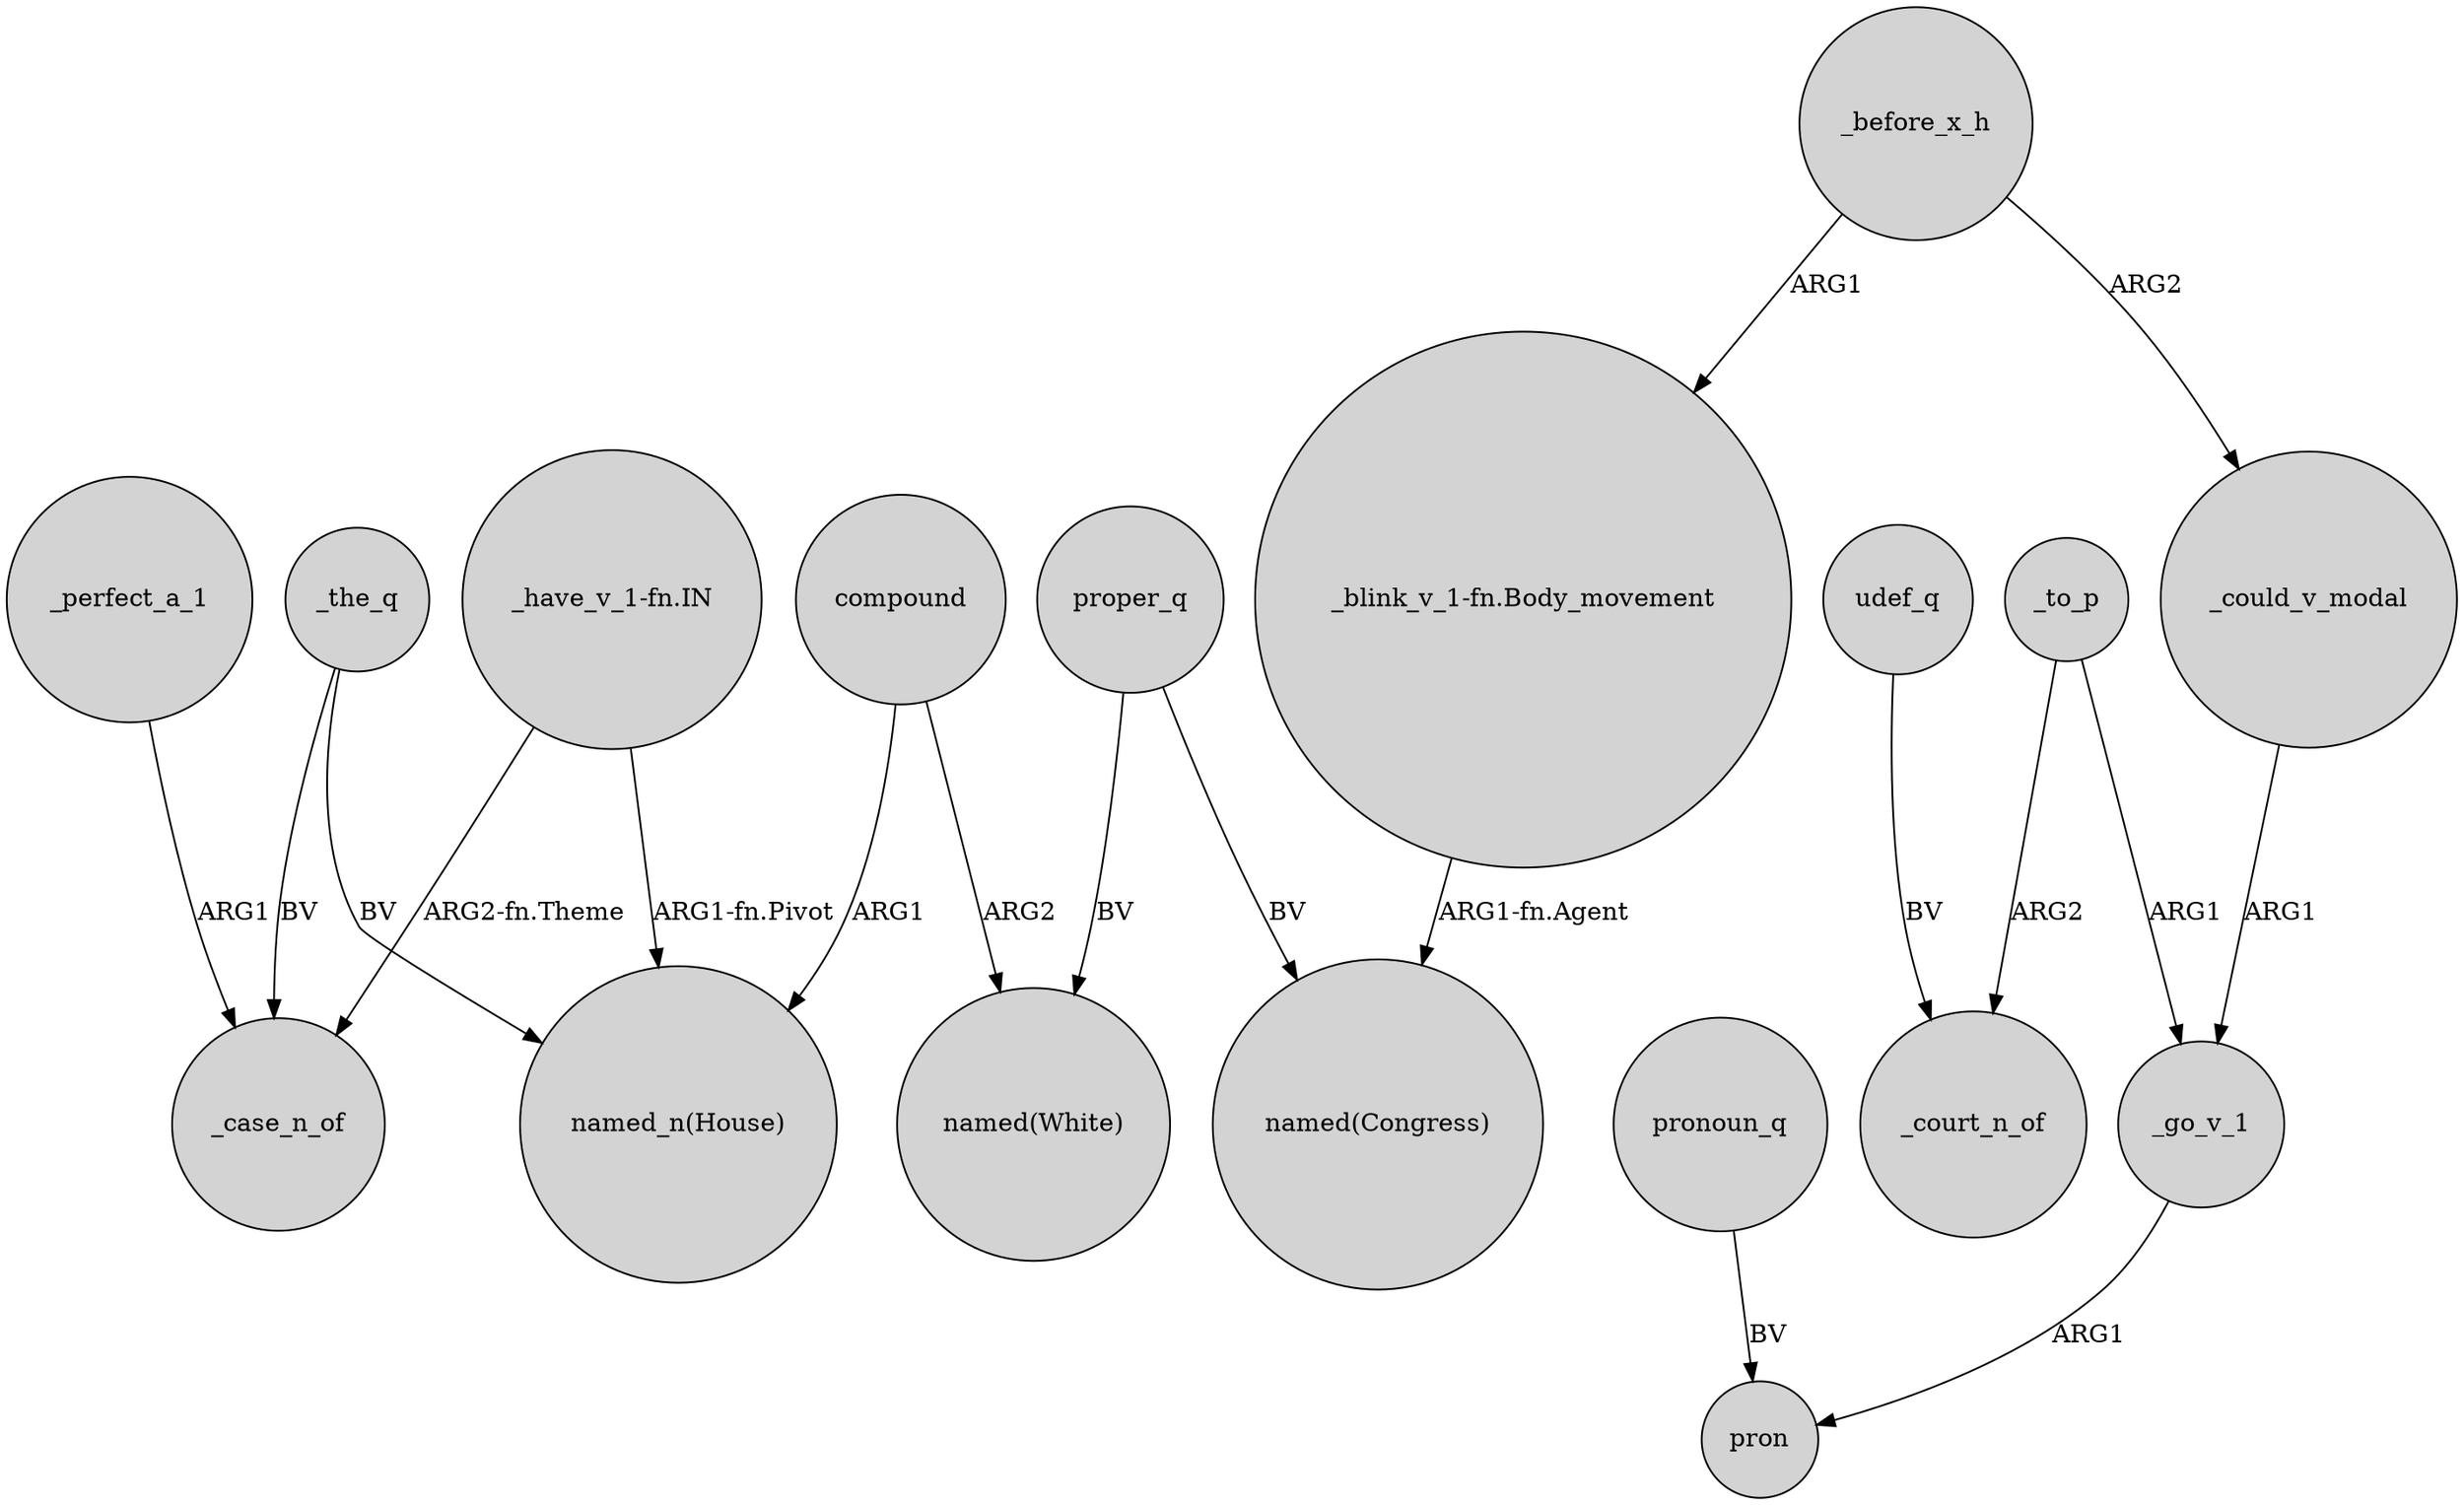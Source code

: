 digraph {
	node [shape=circle style=filled]
	"_have_v_1-fn.IN" -> _case_n_of [label="ARG2-fn.Theme"]
	udef_q -> _court_n_of [label=BV]
	_perfect_a_1 -> _case_n_of [label=ARG1]
	"_have_v_1-fn.IN" -> "named_n(House)" [label="ARG1-fn.Pivot"]
	compound -> "named_n(House)" [label=ARG1]
	pronoun_q -> pron [label=BV]
	_to_p -> _go_v_1 [label=ARG1]
	_the_q -> "named_n(House)" [label=BV]
	"_blink_v_1-fn.Body_movement" -> "named(Congress)" [label="ARG1-fn.Agent"]
	proper_q -> "named(Congress)" [label=BV]
	_to_p -> _court_n_of [label=ARG2]
	_the_q -> _case_n_of [label=BV]
	_could_v_modal -> _go_v_1 [label=ARG1]
	_before_x_h -> "_blink_v_1-fn.Body_movement" [label=ARG1]
	_before_x_h -> _could_v_modal [label=ARG2]
	compound -> "named(White)" [label=ARG2]
	_go_v_1 -> pron [label=ARG1]
	proper_q -> "named(White)" [label=BV]
}
